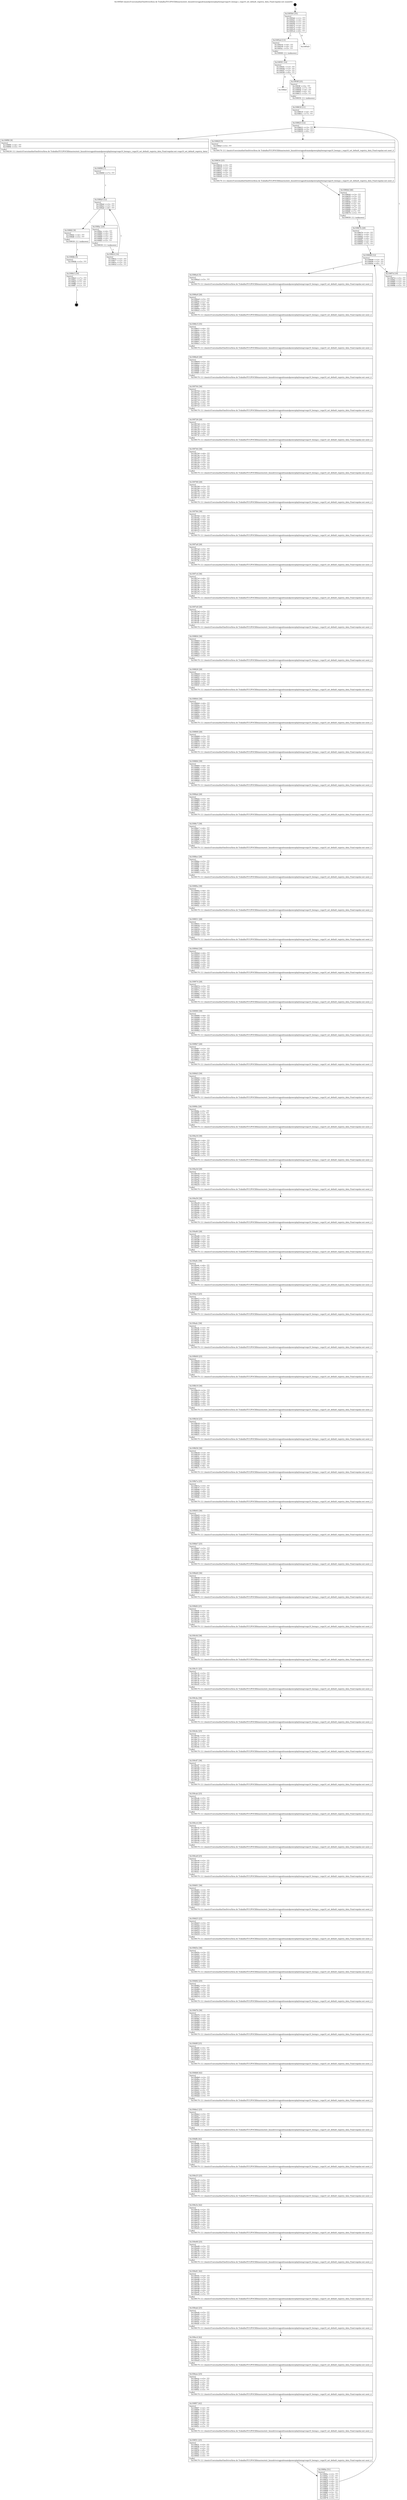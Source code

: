digraph "0x1095b0" {
  label = "0x1095b0 (/mnt/c/Users/mathe/OneDrive/Área de Trabalho/TCC/POCII/binaries/extr_linuxdriversgpudrmamdpowerplayhwmgrvega10_hwmgr.c_vega10_set_default_registry_data_Final-regular.out::main(0))"
  labelloc = "t"
  node[shape=record]

  Entry [label="",width=0.3,height=0.3,shape=circle,fillcolor=black,style=filled]
  "0x1095b0" [label="{
     0x1095b0 [35]\l
     | [instrs]\l
     &nbsp;&nbsp;0x1095b0 \<+1\>: ???\l
     &nbsp;&nbsp;0x1095b1 \<+3\>: ???\l
     &nbsp;&nbsp;0x1095b4 \<+7\>: ???\l
     &nbsp;&nbsp;0x1095bb \<+7\>: ???\l
     &nbsp;&nbsp;0x1095c2 \<+3\>: ???\l
     &nbsp;&nbsp;0x1095c5 \<+4\>: ???\l
     &nbsp;&nbsp;0x1095c9 \<+4\>: ???\l
     &nbsp;&nbsp;0x1095cd \<+6\>: ???\l
  }"]
  "0x1095e4" [label="{
     0x1095e4 [13]\l
     | [instrs]\l
     &nbsp;&nbsp;0x1095e4 \<+4\>: ???\l
     &nbsp;&nbsp;0x1095e8 \<+4\>: ???\l
     &nbsp;&nbsp;0x1095ec \<+5\>: ???\l
     | [calls]\l
     &nbsp;&nbsp;0x109060 \{1\} (unknown)\l
  }"]
  "0x1095d3" [label="{
     0x1095d3\l
  }", style=dashed]
  "0x1095f1" [label="{
     0x1095f1 [14]\l
     | [instrs]\l
     &nbsp;&nbsp;0x1095f1 \<+3\>: ???\l
     &nbsp;&nbsp;0x1095f4 \<+3\>: ???\l
     &nbsp;&nbsp;0x1095f7 \<+2\>: ???\l
     &nbsp;&nbsp;0x1095f9 \<+6\>: ???\l
  }"]
  "0x109fe0" [label="{
     0x109fe0\l
  }", style=dashed]
  "0x1095ff" [label="{
     0x1095ff [25]\l
     | [instrs]\l
     &nbsp;&nbsp;0x1095ff \<+5\>: ???\l
     &nbsp;&nbsp;0x109604 \<+7\>: ???\l
     &nbsp;&nbsp;0x10960b \<+4\>: ???\l
     &nbsp;&nbsp;0x10960f \<+4\>: ???\l
     &nbsp;&nbsp;0x109613 \<+5\>: ???\l
     | [calls]\l
     &nbsp;&nbsp;0x109050 \{1\} (unknown)\l
  }"]
  Exit [label="",width=0.3,height=0.3,shape=circle,fillcolor=black,style=filled,peripheries=2]
  "0x109623" [label="{
     0x109623 [12]\l
     | [instrs]\l
     &nbsp;&nbsp;0x109623 \<+3\>: ???\l
     &nbsp;&nbsp;0x109626 \<+3\>: ???\l
     &nbsp;&nbsp;0x109629 \<+6\>: ???\l
  }"]
  "0x109f90" [label="{
     0x109f90 [9]\l
     | [instrs]\l
     &nbsp;&nbsp;0x109f90 \<+4\>: ???\l
     &nbsp;&nbsp;0x109f94 \<+5\>: ???\l
     | [calls]\l
     &nbsp;&nbsp;0x109230 \{1\} (/mnt/c/Users/mathe/OneDrive/Área de Trabalho/TCC/POCII/binaries/extr_linuxdriversgpudrmamdpowerplayhwmgrvega10_hwmgr.c_vega10_set_default_registry_data_Final-regular.out::vega10_set_default_registry_data)\l
  }"]
  "0x10962f" [label="{
     0x10962f [5]\l
     | [instrs]\l
     &nbsp;&nbsp;0x10962f \<+5\>: ???\l
     | [calls]\l
     &nbsp;&nbsp;0x109170 \{1\} (/mnt/c/Users/mathe/OneDrive/Área de Trabalho/TCC/POCII/binaries/extr_linuxdriversgpudrmamdpowerplayhwmgrvega10_hwmgr.c_vega10_set_default_registry_data_Final-regular.out::next_i)\l
  }"]
  "0x109634" [label="{
     0x109634 [25]\l
     | [instrs]\l
     &nbsp;&nbsp;0x109634 \<+5\>: ???\l
     &nbsp;&nbsp;0x109639 \<+1\>: ???\l
     &nbsp;&nbsp;0x10963a \<+2\>: ???\l
     &nbsp;&nbsp;0x10963c \<+6\>: ???\l
     &nbsp;&nbsp;0x109642 \<+3\>: ???\l
     &nbsp;&nbsp;0x109645 \<+3\>: ???\l
     &nbsp;&nbsp;0x109648 \<+5\>: ???\l
     | [calls]\l
     &nbsp;&nbsp;0x109170 \{1\} (/mnt/c/Users/mathe/OneDrive/Área de Trabalho/TCC/POCII/binaries/extr_linuxdriversgpudrmamdpowerplayhwmgrvega10_hwmgr.c_vega10_set_default_registry_data_Final-regular.out::next_i)\l
  }"]
  "0x10964d" [label="{
     0x10964d [46]\l
     | [instrs]\l
     &nbsp;&nbsp;0x10964d \<+3\>: ???\l
     &nbsp;&nbsp;0x109650 \<+3\>: ???\l
     &nbsp;&nbsp;0x109653 \<+4\>: ???\l
     &nbsp;&nbsp;0x109657 \<+4\>: ???\l
     &nbsp;&nbsp;0x10965b \<+4\>: ???\l
     &nbsp;&nbsp;0x10965f \<+3\>: ???\l
     &nbsp;&nbsp;0x109662 \<+2\>: ???\l
     &nbsp;&nbsp;0x109664 \<+7\>: ???\l
     &nbsp;&nbsp;0x10966b \<+4\>: ???\l
     &nbsp;&nbsp;0x10966f \<+7\>: ???\l
     &nbsp;&nbsp;0x109676 \<+5\>: ???\l
     | [calls]\l
     &nbsp;&nbsp;0x109050 \{1\} (unknown)\l
  }"]
  "0x109698" [label="{
     0x109698 [12]\l
     | [instrs]\l
     &nbsp;&nbsp;0x109698 \<+3\>: ???\l
     &nbsp;&nbsp;0x10969b \<+3\>: ???\l
     &nbsp;&nbsp;0x10969e \<+6\>: ???\l
  }"]
  "0x109f7d" [label="{
     0x109f7d [19]\l
     | [instrs]\l
     &nbsp;&nbsp;0x109f7d \<+5\>: ???\l
     &nbsp;&nbsp;0x109f82 \<+3\>: ???\l
     &nbsp;&nbsp;0x109f85 \<+3\>: ???\l
     &nbsp;&nbsp;0x109f88 \<+3\>: ???\l
     &nbsp;&nbsp;0x109f8b \<+5\>: ???\l
  }"]
  "0x1096a4" [label="{
     0x1096a4 [5]\l
     | [instrs]\l
     &nbsp;&nbsp;0x1096a4 \<+5\>: ???\l
     | [calls]\l
     &nbsp;&nbsp;0x109170 \{1\} (/mnt/c/Users/mathe/OneDrive/Área de Trabalho/TCC/POCII/binaries/extr_linuxdriversgpudrmamdpowerplayhwmgrvega10_hwmgr.c_vega10_set_default_registry_data_Final-regular.out::next_i)\l
  }"]
  "0x1096a9" [label="{
     0x1096a9 [28]\l
     | [instrs]\l
     &nbsp;&nbsp;0x1096a9 \<+5\>: ???\l
     &nbsp;&nbsp;0x1096ae \<+1\>: ???\l
     &nbsp;&nbsp;0x1096af \<+2\>: ???\l
     &nbsp;&nbsp;0x1096b1 \<+6\>: ???\l
     &nbsp;&nbsp;0x1096b7 \<+3\>: ???\l
     &nbsp;&nbsp;0x1096ba \<+6\>: ???\l
     &nbsp;&nbsp;0x1096c0 \<+5\>: ???\l
     | [calls]\l
     &nbsp;&nbsp;0x109170 \{1\} (/mnt/c/Users/mathe/OneDrive/Área de Trabalho/TCC/POCII/binaries/extr_linuxdriversgpudrmamdpowerplayhwmgrvega10_hwmgr.c_vega10_set_default_registry_data_Final-regular.out::next_i)\l
  }"]
  "0x1096c5" [label="{
     0x1096c5 [35]\l
     | [instrs]\l
     &nbsp;&nbsp;0x1096c5 \<+6\>: ???\l
     &nbsp;&nbsp;0x1096cb \<+3\>: ???\l
     &nbsp;&nbsp;0x1096ce \<+4\>: ???\l
     &nbsp;&nbsp;0x1096d2 \<+4\>: ???\l
     &nbsp;&nbsp;0x1096d6 \<+4\>: ???\l
     &nbsp;&nbsp;0x1096da \<+3\>: ???\l
     &nbsp;&nbsp;0x1096dd \<+4\>: ???\l
     &nbsp;&nbsp;0x1096e1 \<+2\>: ???\l
     &nbsp;&nbsp;0x1096e3 \<+5\>: ???\l
     | [calls]\l
     &nbsp;&nbsp;0x109170 \{1\} (/mnt/c/Users/mathe/OneDrive/Área de Trabalho/TCC/POCII/binaries/extr_linuxdriversgpudrmamdpowerplayhwmgrvega10_hwmgr.c_vega10_set_default_registry_data_Final-regular.out::next_i)\l
  }"]
  "0x1096e8" [label="{
     0x1096e8 [28]\l
     | [instrs]\l
     &nbsp;&nbsp;0x1096e8 \<+5\>: ???\l
     &nbsp;&nbsp;0x1096ed \<+1\>: ???\l
     &nbsp;&nbsp;0x1096ee \<+2\>: ???\l
     &nbsp;&nbsp;0x1096f0 \<+6\>: ???\l
     &nbsp;&nbsp;0x1096f6 \<+3\>: ???\l
     &nbsp;&nbsp;0x1096f9 \<+6\>: ???\l
     &nbsp;&nbsp;0x1096ff \<+5\>: ???\l
     | [calls]\l
     &nbsp;&nbsp;0x109170 \{1\} (/mnt/c/Users/mathe/OneDrive/Área de Trabalho/TCC/POCII/binaries/extr_linuxdriversgpudrmamdpowerplayhwmgrvega10_hwmgr.c_vega10_set_default_registry_data_Final-regular.out::next_i)\l
  }"]
  "0x109704" [label="{
     0x109704 [36]\l
     | [instrs]\l
     &nbsp;&nbsp;0x109704 \<+6\>: ???\l
     &nbsp;&nbsp;0x10970a \<+3\>: ???\l
     &nbsp;&nbsp;0x10970d \<+4\>: ???\l
     &nbsp;&nbsp;0x109711 \<+4\>: ???\l
     &nbsp;&nbsp;0x109715 \<+4\>: ???\l
     &nbsp;&nbsp;0x109719 \<+3\>: ???\l
     &nbsp;&nbsp;0x10971c \<+4\>: ???\l
     &nbsp;&nbsp;0x109720 \<+3\>: ???\l
     &nbsp;&nbsp;0x109723 \<+5\>: ???\l
     | [calls]\l
     &nbsp;&nbsp;0x109170 \{1\} (/mnt/c/Users/mathe/OneDrive/Área de Trabalho/TCC/POCII/binaries/extr_linuxdriversgpudrmamdpowerplayhwmgrvega10_hwmgr.c_vega10_set_default_registry_data_Final-regular.out::next_i)\l
  }"]
  "0x109728" [label="{
     0x109728 [28]\l
     | [instrs]\l
     &nbsp;&nbsp;0x109728 \<+5\>: ???\l
     &nbsp;&nbsp;0x10972d \<+1\>: ???\l
     &nbsp;&nbsp;0x10972e \<+2\>: ???\l
     &nbsp;&nbsp;0x109730 \<+6\>: ???\l
     &nbsp;&nbsp;0x109736 \<+3\>: ???\l
     &nbsp;&nbsp;0x109739 \<+6\>: ???\l
     &nbsp;&nbsp;0x10973f \<+5\>: ???\l
     | [calls]\l
     &nbsp;&nbsp;0x109170 \{1\} (/mnt/c/Users/mathe/OneDrive/Área de Trabalho/TCC/POCII/binaries/extr_linuxdriversgpudrmamdpowerplayhwmgrvega10_hwmgr.c_vega10_set_default_registry_data_Final-regular.out::next_i)\l
  }"]
  "0x109744" [label="{
     0x109744 [36]\l
     | [instrs]\l
     &nbsp;&nbsp;0x109744 \<+6\>: ???\l
     &nbsp;&nbsp;0x10974a \<+3\>: ???\l
     &nbsp;&nbsp;0x10974d \<+4\>: ???\l
     &nbsp;&nbsp;0x109751 \<+4\>: ???\l
     &nbsp;&nbsp;0x109755 \<+4\>: ???\l
     &nbsp;&nbsp;0x109759 \<+3\>: ???\l
     &nbsp;&nbsp;0x10975c \<+4\>: ???\l
     &nbsp;&nbsp;0x109760 \<+3\>: ???\l
     &nbsp;&nbsp;0x109763 \<+5\>: ???\l
     | [calls]\l
     &nbsp;&nbsp;0x109170 \{1\} (/mnt/c/Users/mathe/OneDrive/Área de Trabalho/TCC/POCII/binaries/extr_linuxdriversgpudrmamdpowerplayhwmgrvega10_hwmgr.c_vega10_set_default_registry_data_Final-regular.out::next_i)\l
  }"]
  "0x109768" [label="{
     0x109768 [28]\l
     | [instrs]\l
     &nbsp;&nbsp;0x109768 \<+5\>: ???\l
     &nbsp;&nbsp;0x10976d \<+1\>: ???\l
     &nbsp;&nbsp;0x10976e \<+2\>: ???\l
     &nbsp;&nbsp;0x109770 \<+6\>: ???\l
     &nbsp;&nbsp;0x109776 \<+3\>: ???\l
     &nbsp;&nbsp;0x109779 \<+6\>: ???\l
     &nbsp;&nbsp;0x10977f \<+5\>: ???\l
     | [calls]\l
     &nbsp;&nbsp;0x109170 \{1\} (/mnt/c/Users/mathe/OneDrive/Área de Trabalho/TCC/POCII/binaries/extr_linuxdriversgpudrmamdpowerplayhwmgrvega10_hwmgr.c_vega10_set_default_registry_data_Final-regular.out::next_i)\l
  }"]
  "0x109784" [label="{
     0x109784 [36]\l
     | [instrs]\l
     &nbsp;&nbsp;0x109784 \<+6\>: ???\l
     &nbsp;&nbsp;0x10978a \<+3\>: ???\l
     &nbsp;&nbsp;0x10978d \<+4\>: ???\l
     &nbsp;&nbsp;0x109791 \<+4\>: ???\l
     &nbsp;&nbsp;0x109795 \<+4\>: ???\l
     &nbsp;&nbsp;0x109799 \<+3\>: ???\l
     &nbsp;&nbsp;0x10979c \<+4\>: ???\l
     &nbsp;&nbsp;0x1097a0 \<+3\>: ???\l
     &nbsp;&nbsp;0x1097a3 \<+5\>: ???\l
     | [calls]\l
     &nbsp;&nbsp;0x109170 \{1\} (/mnt/c/Users/mathe/OneDrive/Área de Trabalho/TCC/POCII/binaries/extr_linuxdriversgpudrmamdpowerplayhwmgrvega10_hwmgr.c_vega10_set_default_registry_data_Final-regular.out::next_i)\l
  }"]
  "0x1097a8" [label="{
     0x1097a8 [28]\l
     | [instrs]\l
     &nbsp;&nbsp;0x1097a8 \<+5\>: ???\l
     &nbsp;&nbsp;0x1097ad \<+1\>: ???\l
     &nbsp;&nbsp;0x1097ae \<+2\>: ???\l
     &nbsp;&nbsp;0x1097b0 \<+6\>: ???\l
     &nbsp;&nbsp;0x1097b6 \<+3\>: ???\l
     &nbsp;&nbsp;0x1097b9 \<+6\>: ???\l
     &nbsp;&nbsp;0x1097bf \<+5\>: ???\l
     | [calls]\l
     &nbsp;&nbsp;0x109170 \{1\} (/mnt/c/Users/mathe/OneDrive/Área de Trabalho/TCC/POCII/binaries/extr_linuxdriversgpudrmamdpowerplayhwmgrvega10_hwmgr.c_vega10_set_default_registry_data_Final-regular.out::next_i)\l
  }"]
  "0x1097c4" [label="{
     0x1097c4 [36]\l
     | [instrs]\l
     &nbsp;&nbsp;0x1097c4 \<+6\>: ???\l
     &nbsp;&nbsp;0x1097ca \<+3\>: ???\l
     &nbsp;&nbsp;0x1097cd \<+4\>: ???\l
     &nbsp;&nbsp;0x1097d1 \<+4\>: ???\l
     &nbsp;&nbsp;0x1097d5 \<+4\>: ???\l
     &nbsp;&nbsp;0x1097d9 \<+3\>: ???\l
     &nbsp;&nbsp;0x1097dc \<+4\>: ???\l
     &nbsp;&nbsp;0x1097e0 \<+3\>: ???\l
     &nbsp;&nbsp;0x1097e3 \<+5\>: ???\l
     | [calls]\l
     &nbsp;&nbsp;0x109170 \{1\} (/mnt/c/Users/mathe/OneDrive/Área de Trabalho/TCC/POCII/binaries/extr_linuxdriversgpudrmamdpowerplayhwmgrvega10_hwmgr.c_vega10_set_default_registry_data_Final-regular.out::next_i)\l
  }"]
  "0x1097e8" [label="{
     0x1097e8 [28]\l
     | [instrs]\l
     &nbsp;&nbsp;0x1097e8 \<+5\>: ???\l
     &nbsp;&nbsp;0x1097ed \<+1\>: ???\l
     &nbsp;&nbsp;0x1097ee \<+2\>: ???\l
     &nbsp;&nbsp;0x1097f0 \<+6\>: ???\l
     &nbsp;&nbsp;0x1097f6 \<+3\>: ???\l
     &nbsp;&nbsp;0x1097f9 \<+6\>: ???\l
     &nbsp;&nbsp;0x1097ff \<+5\>: ???\l
     | [calls]\l
     &nbsp;&nbsp;0x109170 \{1\} (/mnt/c/Users/mathe/OneDrive/Área de Trabalho/TCC/POCII/binaries/extr_linuxdriversgpudrmamdpowerplayhwmgrvega10_hwmgr.c_vega10_set_default_registry_data_Final-regular.out::next_i)\l
  }"]
  "0x109804" [label="{
     0x109804 [36]\l
     | [instrs]\l
     &nbsp;&nbsp;0x109804 \<+6\>: ???\l
     &nbsp;&nbsp;0x10980a \<+3\>: ???\l
     &nbsp;&nbsp;0x10980d \<+4\>: ???\l
     &nbsp;&nbsp;0x109811 \<+4\>: ???\l
     &nbsp;&nbsp;0x109815 \<+4\>: ???\l
     &nbsp;&nbsp;0x109819 \<+3\>: ???\l
     &nbsp;&nbsp;0x10981c \<+4\>: ???\l
     &nbsp;&nbsp;0x109820 \<+3\>: ???\l
     &nbsp;&nbsp;0x109823 \<+5\>: ???\l
     | [calls]\l
     &nbsp;&nbsp;0x109170 \{1\} (/mnt/c/Users/mathe/OneDrive/Área de Trabalho/TCC/POCII/binaries/extr_linuxdriversgpudrmamdpowerplayhwmgrvega10_hwmgr.c_vega10_set_default_registry_data_Final-regular.out::next_i)\l
  }"]
  "0x109828" [label="{
     0x109828 [28]\l
     | [instrs]\l
     &nbsp;&nbsp;0x109828 \<+5\>: ???\l
     &nbsp;&nbsp;0x10982d \<+1\>: ???\l
     &nbsp;&nbsp;0x10982e \<+2\>: ???\l
     &nbsp;&nbsp;0x109830 \<+6\>: ???\l
     &nbsp;&nbsp;0x109836 \<+3\>: ???\l
     &nbsp;&nbsp;0x109839 \<+6\>: ???\l
     &nbsp;&nbsp;0x10983f \<+5\>: ???\l
     | [calls]\l
     &nbsp;&nbsp;0x109170 \{1\} (/mnt/c/Users/mathe/OneDrive/Área de Trabalho/TCC/POCII/binaries/extr_linuxdriversgpudrmamdpowerplayhwmgrvega10_hwmgr.c_vega10_set_default_registry_data_Final-regular.out::next_i)\l
  }"]
  "0x109844" [label="{
     0x109844 [36]\l
     | [instrs]\l
     &nbsp;&nbsp;0x109844 \<+6\>: ???\l
     &nbsp;&nbsp;0x10984a \<+3\>: ???\l
     &nbsp;&nbsp;0x10984d \<+4\>: ???\l
     &nbsp;&nbsp;0x109851 \<+4\>: ???\l
     &nbsp;&nbsp;0x109855 \<+4\>: ???\l
     &nbsp;&nbsp;0x109859 \<+3\>: ???\l
     &nbsp;&nbsp;0x10985c \<+4\>: ???\l
     &nbsp;&nbsp;0x109860 \<+3\>: ???\l
     &nbsp;&nbsp;0x109863 \<+5\>: ???\l
     | [calls]\l
     &nbsp;&nbsp;0x109170 \{1\} (/mnt/c/Users/mathe/OneDrive/Área de Trabalho/TCC/POCII/binaries/extr_linuxdriversgpudrmamdpowerplayhwmgrvega10_hwmgr.c_vega10_set_default_registry_data_Final-regular.out::next_i)\l
  }"]
  "0x109868" [label="{
     0x109868 [28]\l
     | [instrs]\l
     &nbsp;&nbsp;0x109868 \<+5\>: ???\l
     &nbsp;&nbsp;0x10986d \<+1\>: ???\l
     &nbsp;&nbsp;0x10986e \<+2\>: ???\l
     &nbsp;&nbsp;0x109870 \<+6\>: ???\l
     &nbsp;&nbsp;0x109876 \<+3\>: ???\l
     &nbsp;&nbsp;0x109879 \<+6\>: ???\l
     &nbsp;&nbsp;0x10987f \<+5\>: ???\l
     | [calls]\l
     &nbsp;&nbsp;0x109170 \{1\} (/mnt/c/Users/mathe/OneDrive/Área de Trabalho/TCC/POCII/binaries/extr_linuxdriversgpudrmamdpowerplayhwmgrvega10_hwmgr.c_vega10_set_default_registry_data_Final-regular.out::next_i)\l
  }"]
  "0x109884" [label="{
     0x109884 [39]\l
     | [instrs]\l
     &nbsp;&nbsp;0x109884 \<+6\>: ???\l
     &nbsp;&nbsp;0x10988a \<+3\>: ???\l
     &nbsp;&nbsp;0x10988d \<+4\>: ???\l
     &nbsp;&nbsp;0x109891 \<+4\>: ???\l
     &nbsp;&nbsp;0x109895 \<+4\>: ???\l
     &nbsp;&nbsp;0x109899 \<+3\>: ???\l
     &nbsp;&nbsp;0x10989c \<+4\>: ???\l
     &nbsp;&nbsp;0x1098a0 \<+6\>: ???\l
     &nbsp;&nbsp;0x1098a6 \<+5\>: ???\l
     | [calls]\l
     &nbsp;&nbsp;0x109170 \{1\} (/mnt/c/Users/mathe/OneDrive/Área de Trabalho/TCC/POCII/binaries/extr_linuxdriversgpudrmamdpowerplayhwmgrvega10_hwmgr.c_vega10_set_default_registry_data_Final-regular.out::next_i)\l
  }"]
  "0x1098ab" [label="{
     0x1098ab [28]\l
     | [instrs]\l
     &nbsp;&nbsp;0x1098ab \<+5\>: ???\l
     &nbsp;&nbsp;0x1098b0 \<+1\>: ???\l
     &nbsp;&nbsp;0x1098b1 \<+2\>: ???\l
     &nbsp;&nbsp;0x1098b3 \<+6\>: ???\l
     &nbsp;&nbsp;0x1098b9 \<+3\>: ???\l
     &nbsp;&nbsp;0x1098bc \<+6\>: ???\l
     &nbsp;&nbsp;0x1098c2 \<+5\>: ???\l
     | [calls]\l
     &nbsp;&nbsp;0x109170 \{1\} (/mnt/c/Users/mathe/OneDrive/Área de Trabalho/TCC/POCII/binaries/extr_linuxdriversgpudrmamdpowerplayhwmgrvega10_hwmgr.c_vega10_set_default_registry_data_Final-regular.out::next_i)\l
  }"]
  "0x1098c7" [label="{
     0x1098c7 [39]\l
     | [instrs]\l
     &nbsp;&nbsp;0x1098c7 \<+6\>: ???\l
     &nbsp;&nbsp;0x1098cd \<+3\>: ???\l
     &nbsp;&nbsp;0x1098d0 \<+4\>: ???\l
     &nbsp;&nbsp;0x1098d4 \<+4\>: ???\l
     &nbsp;&nbsp;0x1098d8 \<+4\>: ???\l
     &nbsp;&nbsp;0x1098dc \<+3\>: ???\l
     &nbsp;&nbsp;0x1098df \<+4\>: ???\l
     &nbsp;&nbsp;0x1098e3 \<+6\>: ???\l
     &nbsp;&nbsp;0x1098e9 \<+5\>: ???\l
     | [calls]\l
     &nbsp;&nbsp;0x109170 \{1\} (/mnt/c/Users/mathe/OneDrive/Área de Trabalho/TCC/POCII/binaries/extr_linuxdriversgpudrmamdpowerplayhwmgrvega10_hwmgr.c_vega10_set_default_registry_data_Final-regular.out::next_i)\l
  }"]
  "0x1098ee" [label="{
     0x1098ee [28]\l
     | [instrs]\l
     &nbsp;&nbsp;0x1098ee \<+5\>: ???\l
     &nbsp;&nbsp;0x1098f3 \<+1\>: ???\l
     &nbsp;&nbsp;0x1098f4 \<+2\>: ???\l
     &nbsp;&nbsp;0x1098f6 \<+6\>: ???\l
     &nbsp;&nbsp;0x1098fc \<+3\>: ???\l
     &nbsp;&nbsp;0x1098ff \<+6\>: ???\l
     &nbsp;&nbsp;0x109905 \<+5\>: ???\l
     | [calls]\l
     &nbsp;&nbsp;0x109170 \{1\} (/mnt/c/Users/mathe/OneDrive/Área de Trabalho/TCC/POCII/binaries/extr_linuxdriversgpudrmamdpowerplayhwmgrvega10_hwmgr.c_vega10_set_default_registry_data_Final-regular.out::next_i)\l
  }"]
  "0x10990a" [label="{
     0x10990a [39]\l
     | [instrs]\l
     &nbsp;&nbsp;0x10990a \<+6\>: ???\l
     &nbsp;&nbsp;0x109910 \<+3\>: ???\l
     &nbsp;&nbsp;0x109913 \<+4\>: ???\l
     &nbsp;&nbsp;0x109917 \<+4\>: ???\l
     &nbsp;&nbsp;0x10991b \<+4\>: ???\l
     &nbsp;&nbsp;0x10991f \<+3\>: ???\l
     &nbsp;&nbsp;0x109922 \<+4\>: ???\l
     &nbsp;&nbsp;0x109926 \<+6\>: ???\l
     &nbsp;&nbsp;0x10992c \<+5\>: ???\l
     | [calls]\l
     &nbsp;&nbsp;0x109170 \{1\} (/mnt/c/Users/mathe/OneDrive/Área de Trabalho/TCC/POCII/binaries/extr_linuxdriversgpudrmamdpowerplayhwmgrvega10_hwmgr.c_vega10_set_default_registry_data_Final-regular.out::next_i)\l
  }"]
  "0x109931" [label="{
     0x109931 [28]\l
     | [instrs]\l
     &nbsp;&nbsp;0x109931 \<+5\>: ???\l
     &nbsp;&nbsp;0x109936 \<+1\>: ???\l
     &nbsp;&nbsp;0x109937 \<+2\>: ???\l
     &nbsp;&nbsp;0x109939 \<+6\>: ???\l
     &nbsp;&nbsp;0x10993f \<+3\>: ???\l
     &nbsp;&nbsp;0x109942 \<+6\>: ???\l
     &nbsp;&nbsp;0x109948 \<+5\>: ???\l
     | [calls]\l
     &nbsp;&nbsp;0x109170 \{1\} (/mnt/c/Users/mathe/OneDrive/Área de Trabalho/TCC/POCII/binaries/extr_linuxdriversgpudrmamdpowerplayhwmgrvega10_hwmgr.c_vega10_set_default_registry_data_Final-regular.out::next_i)\l
  }"]
  "0x10994d" [label="{
     0x10994d [39]\l
     | [instrs]\l
     &nbsp;&nbsp;0x10994d \<+6\>: ???\l
     &nbsp;&nbsp;0x109953 \<+3\>: ???\l
     &nbsp;&nbsp;0x109956 \<+4\>: ???\l
     &nbsp;&nbsp;0x10995a \<+4\>: ???\l
     &nbsp;&nbsp;0x10995e \<+4\>: ???\l
     &nbsp;&nbsp;0x109962 \<+3\>: ???\l
     &nbsp;&nbsp;0x109965 \<+4\>: ???\l
     &nbsp;&nbsp;0x109969 \<+6\>: ???\l
     &nbsp;&nbsp;0x10996f \<+5\>: ???\l
     | [calls]\l
     &nbsp;&nbsp;0x109170 \{1\} (/mnt/c/Users/mathe/OneDrive/Área de Trabalho/TCC/POCII/binaries/extr_linuxdriversgpudrmamdpowerplayhwmgrvega10_hwmgr.c_vega10_set_default_registry_data_Final-regular.out::next_i)\l
  }"]
  "0x109974" [label="{
     0x109974 [28]\l
     | [instrs]\l
     &nbsp;&nbsp;0x109974 \<+5\>: ???\l
     &nbsp;&nbsp;0x109979 \<+1\>: ???\l
     &nbsp;&nbsp;0x10997a \<+2\>: ???\l
     &nbsp;&nbsp;0x10997c \<+6\>: ???\l
     &nbsp;&nbsp;0x109982 \<+3\>: ???\l
     &nbsp;&nbsp;0x109985 \<+6\>: ???\l
     &nbsp;&nbsp;0x10998b \<+5\>: ???\l
     | [calls]\l
     &nbsp;&nbsp;0x109170 \{1\} (/mnt/c/Users/mathe/OneDrive/Área de Trabalho/TCC/POCII/binaries/extr_linuxdriversgpudrmamdpowerplayhwmgrvega10_hwmgr.c_vega10_set_default_registry_data_Final-regular.out::next_i)\l
  }"]
  "0x109990" [label="{
     0x109990 [39]\l
     | [instrs]\l
     &nbsp;&nbsp;0x109990 \<+6\>: ???\l
     &nbsp;&nbsp;0x109996 \<+3\>: ???\l
     &nbsp;&nbsp;0x109999 \<+4\>: ???\l
     &nbsp;&nbsp;0x10999d \<+4\>: ???\l
     &nbsp;&nbsp;0x1099a1 \<+4\>: ???\l
     &nbsp;&nbsp;0x1099a5 \<+3\>: ???\l
     &nbsp;&nbsp;0x1099a8 \<+4\>: ???\l
     &nbsp;&nbsp;0x1099ac \<+6\>: ???\l
     &nbsp;&nbsp;0x1099b2 \<+5\>: ???\l
     | [calls]\l
     &nbsp;&nbsp;0x109170 \{1\} (/mnt/c/Users/mathe/OneDrive/Área de Trabalho/TCC/POCII/binaries/extr_linuxdriversgpudrmamdpowerplayhwmgrvega10_hwmgr.c_vega10_set_default_registry_data_Final-regular.out::next_i)\l
  }"]
  "0x1099b7" [label="{
     0x1099b7 [28]\l
     | [instrs]\l
     &nbsp;&nbsp;0x1099b7 \<+5\>: ???\l
     &nbsp;&nbsp;0x1099bc \<+1\>: ???\l
     &nbsp;&nbsp;0x1099bd \<+2\>: ???\l
     &nbsp;&nbsp;0x1099bf \<+6\>: ???\l
     &nbsp;&nbsp;0x1099c5 \<+3\>: ???\l
     &nbsp;&nbsp;0x1099c8 \<+6\>: ???\l
     &nbsp;&nbsp;0x1099ce \<+5\>: ???\l
     | [calls]\l
     &nbsp;&nbsp;0x109170 \{1\} (/mnt/c/Users/mathe/OneDrive/Área de Trabalho/TCC/POCII/binaries/extr_linuxdriversgpudrmamdpowerplayhwmgrvega10_hwmgr.c_vega10_set_default_registry_data_Final-regular.out::next_i)\l
  }"]
  "0x1099d3" [label="{
     0x1099d3 [39]\l
     | [instrs]\l
     &nbsp;&nbsp;0x1099d3 \<+6\>: ???\l
     &nbsp;&nbsp;0x1099d9 \<+3\>: ???\l
     &nbsp;&nbsp;0x1099dc \<+4\>: ???\l
     &nbsp;&nbsp;0x1099e0 \<+4\>: ???\l
     &nbsp;&nbsp;0x1099e4 \<+4\>: ???\l
     &nbsp;&nbsp;0x1099e8 \<+3\>: ???\l
     &nbsp;&nbsp;0x1099eb \<+4\>: ???\l
     &nbsp;&nbsp;0x1099ef \<+6\>: ???\l
     &nbsp;&nbsp;0x1099f5 \<+5\>: ???\l
     | [calls]\l
     &nbsp;&nbsp;0x109170 \{1\} (/mnt/c/Users/mathe/OneDrive/Área de Trabalho/TCC/POCII/binaries/extr_linuxdriversgpudrmamdpowerplayhwmgrvega10_hwmgr.c_vega10_set_default_registry_data_Final-regular.out::next_i)\l
  }"]
  "0x1099fa" [label="{
     0x1099fa [28]\l
     | [instrs]\l
     &nbsp;&nbsp;0x1099fa \<+5\>: ???\l
     &nbsp;&nbsp;0x1099ff \<+1\>: ???\l
     &nbsp;&nbsp;0x109a00 \<+2\>: ???\l
     &nbsp;&nbsp;0x109a02 \<+6\>: ???\l
     &nbsp;&nbsp;0x109a08 \<+3\>: ???\l
     &nbsp;&nbsp;0x109a0b \<+6\>: ???\l
     &nbsp;&nbsp;0x109a11 \<+5\>: ???\l
     | [calls]\l
     &nbsp;&nbsp;0x109170 \{1\} (/mnt/c/Users/mathe/OneDrive/Área de Trabalho/TCC/POCII/binaries/extr_linuxdriversgpudrmamdpowerplayhwmgrvega10_hwmgr.c_vega10_set_default_registry_data_Final-regular.out::next_i)\l
  }"]
  "0x109a16" [label="{
     0x109a16 [39]\l
     | [instrs]\l
     &nbsp;&nbsp;0x109a16 \<+6\>: ???\l
     &nbsp;&nbsp;0x109a1c \<+3\>: ???\l
     &nbsp;&nbsp;0x109a1f \<+4\>: ???\l
     &nbsp;&nbsp;0x109a23 \<+4\>: ???\l
     &nbsp;&nbsp;0x109a27 \<+4\>: ???\l
     &nbsp;&nbsp;0x109a2b \<+3\>: ???\l
     &nbsp;&nbsp;0x109a2e \<+4\>: ???\l
     &nbsp;&nbsp;0x109a32 \<+6\>: ???\l
     &nbsp;&nbsp;0x109a38 \<+5\>: ???\l
     | [calls]\l
     &nbsp;&nbsp;0x109170 \{1\} (/mnt/c/Users/mathe/OneDrive/Área de Trabalho/TCC/POCII/binaries/extr_linuxdriversgpudrmamdpowerplayhwmgrvega10_hwmgr.c_vega10_set_default_registry_data_Final-regular.out::next_i)\l
  }"]
  "0x109a3d" [label="{
     0x109a3d [28]\l
     | [instrs]\l
     &nbsp;&nbsp;0x109a3d \<+5\>: ???\l
     &nbsp;&nbsp;0x109a42 \<+1\>: ???\l
     &nbsp;&nbsp;0x109a43 \<+2\>: ???\l
     &nbsp;&nbsp;0x109a45 \<+6\>: ???\l
     &nbsp;&nbsp;0x109a4b \<+3\>: ???\l
     &nbsp;&nbsp;0x109a4e \<+6\>: ???\l
     &nbsp;&nbsp;0x109a54 \<+5\>: ???\l
     | [calls]\l
     &nbsp;&nbsp;0x109170 \{1\} (/mnt/c/Users/mathe/OneDrive/Área de Trabalho/TCC/POCII/binaries/extr_linuxdriversgpudrmamdpowerplayhwmgrvega10_hwmgr.c_vega10_set_default_registry_data_Final-regular.out::next_i)\l
  }"]
  "0x109a59" [label="{
     0x109a59 [39]\l
     | [instrs]\l
     &nbsp;&nbsp;0x109a59 \<+6\>: ???\l
     &nbsp;&nbsp;0x109a5f \<+3\>: ???\l
     &nbsp;&nbsp;0x109a62 \<+4\>: ???\l
     &nbsp;&nbsp;0x109a66 \<+4\>: ???\l
     &nbsp;&nbsp;0x109a6a \<+4\>: ???\l
     &nbsp;&nbsp;0x109a6e \<+3\>: ???\l
     &nbsp;&nbsp;0x109a71 \<+4\>: ???\l
     &nbsp;&nbsp;0x109a75 \<+6\>: ???\l
     &nbsp;&nbsp;0x109a7b \<+5\>: ???\l
     | [calls]\l
     &nbsp;&nbsp;0x109170 \{1\} (/mnt/c/Users/mathe/OneDrive/Área de Trabalho/TCC/POCII/binaries/extr_linuxdriversgpudrmamdpowerplayhwmgrvega10_hwmgr.c_vega10_set_default_registry_data_Final-regular.out::next_i)\l
  }"]
  "0x109a80" [label="{
     0x109a80 [28]\l
     | [instrs]\l
     &nbsp;&nbsp;0x109a80 \<+5\>: ???\l
     &nbsp;&nbsp;0x109a85 \<+1\>: ???\l
     &nbsp;&nbsp;0x109a86 \<+2\>: ???\l
     &nbsp;&nbsp;0x109a88 \<+6\>: ???\l
     &nbsp;&nbsp;0x109a8e \<+3\>: ???\l
     &nbsp;&nbsp;0x109a91 \<+6\>: ???\l
     &nbsp;&nbsp;0x109a97 \<+5\>: ???\l
     | [calls]\l
     &nbsp;&nbsp;0x109170 \{1\} (/mnt/c/Users/mathe/OneDrive/Área de Trabalho/TCC/POCII/binaries/extr_linuxdriversgpudrmamdpowerplayhwmgrvega10_hwmgr.c_vega10_set_default_registry_data_Final-regular.out::next_i)\l
  }"]
  "0x109a9c" [label="{
     0x109a9c [39]\l
     | [instrs]\l
     &nbsp;&nbsp;0x109a9c \<+6\>: ???\l
     &nbsp;&nbsp;0x109aa2 \<+3\>: ???\l
     &nbsp;&nbsp;0x109aa5 \<+4\>: ???\l
     &nbsp;&nbsp;0x109aa9 \<+4\>: ???\l
     &nbsp;&nbsp;0x109aad \<+4\>: ???\l
     &nbsp;&nbsp;0x109ab1 \<+3\>: ???\l
     &nbsp;&nbsp;0x109ab4 \<+4\>: ???\l
     &nbsp;&nbsp;0x109ab8 \<+6\>: ???\l
     &nbsp;&nbsp;0x109abe \<+5\>: ???\l
     | [calls]\l
     &nbsp;&nbsp;0x109170 \{1\} (/mnt/c/Users/mathe/OneDrive/Área de Trabalho/TCC/POCII/binaries/extr_linuxdriversgpudrmamdpowerplayhwmgrvega10_hwmgr.c_vega10_set_default_registry_data_Final-regular.out::next_i)\l
  }"]
  "0x109ac3" [label="{
     0x109ac3 [25]\l
     | [instrs]\l
     &nbsp;&nbsp;0x109ac3 \<+5\>: ???\l
     &nbsp;&nbsp;0x109ac8 \<+1\>: ???\l
     &nbsp;&nbsp;0x109ac9 \<+2\>: ???\l
     &nbsp;&nbsp;0x109acb \<+6\>: ???\l
     &nbsp;&nbsp;0x109ad1 \<+3\>: ???\l
     &nbsp;&nbsp;0x109ad4 \<+3\>: ???\l
     &nbsp;&nbsp;0x109ad7 \<+5\>: ???\l
     | [calls]\l
     &nbsp;&nbsp;0x109170 \{1\} (/mnt/c/Users/mathe/OneDrive/Área de Trabalho/TCC/POCII/binaries/extr_linuxdriversgpudrmamdpowerplayhwmgrvega10_hwmgr.c_vega10_set_default_registry_data_Final-regular.out::next_i)\l
  }"]
  "0x109adc" [label="{
     0x109adc [36]\l
     | [instrs]\l
     &nbsp;&nbsp;0x109adc \<+3\>: ???\l
     &nbsp;&nbsp;0x109adf \<+3\>: ???\l
     &nbsp;&nbsp;0x109ae2 \<+4\>: ???\l
     &nbsp;&nbsp;0x109ae6 \<+4\>: ???\l
     &nbsp;&nbsp;0x109aea \<+4\>: ???\l
     &nbsp;&nbsp;0x109aee \<+3\>: ???\l
     &nbsp;&nbsp;0x109af1 \<+4\>: ???\l
     &nbsp;&nbsp;0x109af5 \<+6\>: ???\l
     &nbsp;&nbsp;0x109afb \<+5\>: ???\l
     | [calls]\l
     &nbsp;&nbsp;0x109170 \{1\} (/mnt/c/Users/mathe/OneDrive/Área de Trabalho/TCC/POCII/binaries/extr_linuxdriversgpudrmamdpowerplayhwmgrvega10_hwmgr.c_vega10_set_default_registry_data_Final-regular.out::next_i)\l
  }"]
  "0x109b00" [label="{
     0x109b00 [25]\l
     | [instrs]\l
     &nbsp;&nbsp;0x109b00 \<+5\>: ???\l
     &nbsp;&nbsp;0x109b05 \<+1\>: ???\l
     &nbsp;&nbsp;0x109b06 \<+2\>: ???\l
     &nbsp;&nbsp;0x109b08 \<+6\>: ???\l
     &nbsp;&nbsp;0x109b0e \<+3\>: ???\l
     &nbsp;&nbsp;0x109b11 \<+3\>: ???\l
     &nbsp;&nbsp;0x109b14 \<+5\>: ???\l
     | [calls]\l
     &nbsp;&nbsp;0x109170 \{1\} (/mnt/c/Users/mathe/OneDrive/Área de Trabalho/TCC/POCII/binaries/extr_linuxdriversgpudrmamdpowerplayhwmgrvega10_hwmgr.c_vega10_set_default_registry_data_Final-regular.out::next_i)\l
  }"]
  "0x109b19" [label="{
     0x109b19 [36]\l
     | [instrs]\l
     &nbsp;&nbsp;0x109b19 \<+3\>: ???\l
     &nbsp;&nbsp;0x109b1c \<+3\>: ???\l
     &nbsp;&nbsp;0x109b1f \<+4\>: ???\l
     &nbsp;&nbsp;0x109b23 \<+4\>: ???\l
     &nbsp;&nbsp;0x109b27 \<+4\>: ???\l
     &nbsp;&nbsp;0x109b2b \<+3\>: ???\l
     &nbsp;&nbsp;0x109b2e \<+4\>: ???\l
     &nbsp;&nbsp;0x109b32 \<+6\>: ???\l
     &nbsp;&nbsp;0x109b38 \<+5\>: ???\l
     | [calls]\l
     &nbsp;&nbsp;0x109170 \{1\} (/mnt/c/Users/mathe/OneDrive/Área de Trabalho/TCC/POCII/binaries/extr_linuxdriversgpudrmamdpowerplayhwmgrvega10_hwmgr.c_vega10_set_default_registry_data_Final-regular.out::next_i)\l
  }"]
  "0x109b3d" [label="{
     0x109b3d [25]\l
     | [instrs]\l
     &nbsp;&nbsp;0x109b3d \<+5\>: ???\l
     &nbsp;&nbsp;0x109b42 \<+1\>: ???\l
     &nbsp;&nbsp;0x109b43 \<+2\>: ???\l
     &nbsp;&nbsp;0x109b45 \<+6\>: ???\l
     &nbsp;&nbsp;0x109b4b \<+3\>: ???\l
     &nbsp;&nbsp;0x109b4e \<+3\>: ???\l
     &nbsp;&nbsp;0x109b51 \<+5\>: ???\l
     | [calls]\l
     &nbsp;&nbsp;0x109170 \{1\} (/mnt/c/Users/mathe/OneDrive/Área de Trabalho/TCC/POCII/binaries/extr_linuxdriversgpudrmamdpowerplayhwmgrvega10_hwmgr.c_vega10_set_default_registry_data_Final-regular.out::next_i)\l
  }"]
  "0x109b56" [label="{
     0x109b56 [36]\l
     | [instrs]\l
     &nbsp;&nbsp;0x109b56 \<+3\>: ???\l
     &nbsp;&nbsp;0x109b59 \<+3\>: ???\l
     &nbsp;&nbsp;0x109b5c \<+4\>: ???\l
     &nbsp;&nbsp;0x109b60 \<+4\>: ???\l
     &nbsp;&nbsp;0x109b64 \<+4\>: ???\l
     &nbsp;&nbsp;0x109b68 \<+3\>: ???\l
     &nbsp;&nbsp;0x109b6b \<+4\>: ???\l
     &nbsp;&nbsp;0x109b6f \<+6\>: ???\l
     &nbsp;&nbsp;0x109b75 \<+5\>: ???\l
     | [calls]\l
     &nbsp;&nbsp;0x109170 \{1\} (/mnt/c/Users/mathe/OneDrive/Área de Trabalho/TCC/POCII/binaries/extr_linuxdriversgpudrmamdpowerplayhwmgrvega10_hwmgr.c_vega10_set_default_registry_data_Final-regular.out::next_i)\l
  }"]
  "0x109b7a" [label="{
     0x109b7a [25]\l
     | [instrs]\l
     &nbsp;&nbsp;0x109b7a \<+5\>: ???\l
     &nbsp;&nbsp;0x109b7f \<+1\>: ???\l
     &nbsp;&nbsp;0x109b80 \<+2\>: ???\l
     &nbsp;&nbsp;0x109b82 \<+6\>: ???\l
     &nbsp;&nbsp;0x109b88 \<+3\>: ???\l
     &nbsp;&nbsp;0x109b8b \<+3\>: ???\l
     &nbsp;&nbsp;0x109b8e \<+5\>: ???\l
     | [calls]\l
     &nbsp;&nbsp;0x109170 \{1\} (/mnt/c/Users/mathe/OneDrive/Área de Trabalho/TCC/POCII/binaries/extr_linuxdriversgpudrmamdpowerplayhwmgrvega10_hwmgr.c_vega10_set_default_registry_data_Final-regular.out::next_i)\l
  }"]
  "0x109b93" [label="{
     0x109b93 [36]\l
     | [instrs]\l
     &nbsp;&nbsp;0x109b93 \<+3\>: ???\l
     &nbsp;&nbsp;0x109b96 \<+3\>: ???\l
     &nbsp;&nbsp;0x109b99 \<+4\>: ???\l
     &nbsp;&nbsp;0x109b9d \<+4\>: ???\l
     &nbsp;&nbsp;0x109ba1 \<+4\>: ???\l
     &nbsp;&nbsp;0x109ba5 \<+3\>: ???\l
     &nbsp;&nbsp;0x109ba8 \<+4\>: ???\l
     &nbsp;&nbsp;0x109bac \<+6\>: ???\l
     &nbsp;&nbsp;0x109bb2 \<+5\>: ???\l
     | [calls]\l
     &nbsp;&nbsp;0x109170 \{1\} (/mnt/c/Users/mathe/OneDrive/Área de Trabalho/TCC/POCII/binaries/extr_linuxdriversgpudrmamdpowerplayhwmgrvega10_hwmgr.c_vega10_set_default_registry_data_Final-regular.out::next_i)\l
  }"]
  "0x109bb7" [label="{
     0x109bb7 [25]\l
     | [instrs]\l
     &nbsp;&nbsp;0x109bb7 \<+5\>: ???\l
     &nbsp;&nbsp;0x109bbc \<+1\>: ???\l
     &nbsp;&nbsp;0x109bbd \<+2\>: ???\l
     &nbsp;&nbsp;0x109bbf \<+6\>: ???\l
     &nbsp;&nbsp;0x109bc5 \<+3\>: ???\l
     &nbsp;&nbsp;0x109bc8 \<+3\>: ???\l
     &nbsp;&nbsp;0x109bcb \<+5\>: ???\l
     | [calls]\l
     &nbsp;&nbsp;0x109170 \{1\} (/mnt/c/Users/mathe/OneDrive/Área de Trabalho/TCC/POCII/binaries/extr_linuxdriversgpudrmamdpowerplayhwmgrvega10_hwmgr.c_vega10_set_default_registry_data_Final-regular.out::next_i)\l
  }"]
  "0x109bd0" [label="{
     0x109bd0 [36]\l
     | [instrs]\l
     &nbsp;&nbsp;0x109bd0 \<+3\>: ???\l
     &nbsp;&nbsp;0x109bd3 \<+3\>: ???\l
     &nbsp;&nbsp;0x109bd6 \<+4\>: ???\l
     &nbsp;&nbsp;0x109bda \<+4\>: ???\l
     &nbsp;&nbsp;0x109bde \<+4\>: ???\l
     &nbsp;&nbsp;0x109be2 \<+3\>: ???\l
     &nbsp;&nbsp;0x109be5 \<+4\>: ???\l
     &nbsp;&nbsp;0x109be9 \<+6\>: ???\l
     &nbsp;&nbsp;0x109bef \<+5\>: ???\l
     | [calls]\l
     &nbsp;&nbsp;0x109170 \{1\} (/mnt/c/Users/mathe/OneDrive/Área de Trabalho/TCC/POCII/binaries/extr_linuxdriversgpudrmamdpowerplayhwmgrvega10_hwmgr.c_vega10_set_default_registry_data_Final-regular.out::next_i)\l
  }"]
  "0x109bf4" [label="{
     0x109bf4 [25]\l
     | [instrs]\l
     &nbsp;&nbsp;0x109bf4 \<+5\>: ???\l
     &nbsp;&nbsp;0x109bf9 \<+1\>: ???\l
     &nbsp;&nbsp;0x109bfa \<+2\>: ???\l
     &nbsp;&nbsp;0x109bfc \<+6\>: ???\l
     &nbsp;&nbsp;0x109c02 \<+3\>: ???\l
     &nbsp;&nbsp;0x109c05 \<+3\>: ???\l
     &nbsp;&nbsp;0x109c08 \<+5\>: ???\l
     | [calls]\l
     &nbsp;&nbsp;0x109170 \{1\} (/mnt/c/Users/mathe/OneDrive/Área de Trabalho/TCC/POCII/binaries/extr_linuxdriversgpudrmamdpowerplayhwmgrvega10_hwmgr.c_vega10_set_default_registry_data_Final-regular.out::next_i)\l
  }"]
  "0x109c0d" [label="{
     0x109c0d [36]\l
     | [instrs]\l
     &nbsp;&nbsp;0x109c0d \<+3\>: ???\l
     &nbsp;&nbsp;0x109c10 \<+3\>: ???\l
     &nbsp;&nbsp;0x109c13 \<+4\>: ???\l
     &nbsp;&nbsp;0x109c17 \<+4\>: ???\l
     &nbsp;&nbsp;0x109c1b \<+4\>: ???\l
     &nbsp;&nbsp;0x109c1f \<+3\>: ???\l
     &nbsp;&nbsp;0x109c22 \<+4\>: ???\l
     &nbsp;&nbsp;0x109c26 \<+6\>: ???\l
     &nbsp;&nbsp;0x109c2c \<+5\>: ???\l
     | [calls]\l
     &nbsp;&nbsp;0x109170 \{1\} (/mnt/c/Users/mathe/OneDrive/Área de Trabalho/TCC/POCII/binaries/extr_linuxdriversgpudrmamdpowerplayhwmgrvega10_hwmgr.c_vega10_set_default_registry_data_Final-regular.out::next_i)\l
  }"]
  "0x109c31" [label="{
     0x109c31 [25]\l
     | [instrs]\l
     &nbsp;&nbsp;0x109c31 \<+5\>: ???\l
     &nbsp;&nbsp;0x109c36 \<+1\>: ???\l
     &nbsp;&nbsp;0x109c37 \<+2\>: ???\l
     &nbsp;&nbsp;0x109c39 \<+6\>: ???\l
     &nbsp;&nbsp;0x109c3f \<+3\>: ???\l
     &nbsp;&nbsp;0x109c42 \<+3\>: ???\l
     &nbsp;&nbsp;0x109c45 \<+5\>: ???\l
     | [calls]\l
     &nbsp;&nbsp;0x109170 \{1\} (/mnt/c/Users/mathe/OneDrive/Área de Trabalho/TCC/POCII/binaries/extr_linuxdriversgpudrmamdpowerplayhwmgrvega10_hwmgr.c_vega10_set_default_registry_data_Final-regular.out::next_i)\l
  }"]
  "0x109c4a" [label="{
     0x109c4a [36]\l
     | [instrs]\l
     &nbsp;&nbsp;0x109c4a \<+3\>: ???\l
     &nbsp;&nbsp;0x109c4d \<+3\>: ???\l
     &nbsp;&nbsp;0x109c50 \<+4\>: ???\l
     &nbsp;&nbsp;0x109c54 \<+4\>: ???\l
     &nbsp;&nbsp;0x109c58 \<+4\>: ???\l
     &nbsp;&nbsp;0x109c5c \<+3\>: ???\l
     &nbsp;&nbsp;0x109c5f \<+4\>: ???\l
     &nbsp;&nbsp;0x109c63 \<+6\>: ???\l
     &nbsp;&nbsp;0x109c69 \<+5\>: ???\l
     | [calls]\l
     &nbsp;&nbsp;0x109170 \{1\} (/mnt/c/Users/mathe/OneDrive/Área de Trabalho/TCC/POCII/binaries/extr_linuxdriversgpudrmamdpowerplayhwmgrvega10_hwmgr.c_vega10_set_default_registry_data_Final-regular.out::next_i)\l
  }"]
  "0x109c6e" [label="{
     0x109c6e [25]\l
     | [instrs]\l
     &nbsp;&nbsp;0x109c6e \<+5\>: ???\l
     &nbsp;&nbsp;0x109c73 \<+1\>: ???\l
     &nbsp;&nbsp;0x109c74 \<+2\>: ???\l
     &nbsp;&nbsp;0x109c76 \<+6\>: ???\l
     &nbsp;&nbsp;0x109c7c \<+3\>: ???\l
     &nbsp;&nbsp;0x109c7f \<+3\>: ???\l
     &nbsp;&nbsp;0x109c82 \<+5\>: ???\l
     | [calls]\l
     &nbsp;&nbsp;0x109170 \{1\} (/mnt/c/Users/mathe/OneDrive/Área de Trabalho/TCC/POCII/binaries/extr_linuxdriversgpudrmamdpowerplayhwmgrvega10_hwmgr.c_vega10_set_default_registry_data_Final-regular.out::next_i)\l
  }"]
  "0x109c87" [label="{
     0x109c87 [36]\l
     | [instrs]\l
     &nbsp;&nbsp;0x109c87 \<+3\>: ???\l
     &nbsp;&nbsp;0x109c8a \<+3\>: ???\l
     &nbsp;&nbsp;0x109c8d \<+4\>: ???\l
     &nbsp;&nbsp;0x109c91 \<+4\>: ???\l
     &nbsp;&nbsp;0x109c95 \<+4\>: ???\l
     &nbsp;&nbsp;0x109c99 \<+3\>: ???\l
     &nbsp;&nbsp;0x109c9c \<+4\>: ???\l
     &nbsp;&nbsp;0x109ca0 \<+6\>: ???\l
     &nbsp;&nbsp;0x109ca6 \<+5\>: ???\l
     | [calls]\l
     &nbsp;&nbsp;0x109170 \{1\} (/mnt/c/Users/mathe/OneDrive/Área de Trabalho/TCC/POCII/binaries/extr_linuxdriversgpudrmamdpowerplayhwmgrvega10_hwmgr.c_vega10_set_default_registry_data_Final-regular.out::next_i)\l
  }"]
  "0x109cab" [label="{
     0x109cab [25]\l
     | [instrs]\l
     &nbsp;&nbsp;0x109cab \<+5\>: ???\l
     &nbsp;&nbsp;0x109cb0 \<+1\>: ???\l
     &nbsp;&nbsp;0x109cb1 \<+2\>: ???\l
     &nbsp;&nbsp;0x109cb3 \<+6\>: ???\l
     &nbsp;&nbsp;0x109cb9 \<+3\>: ???\l
     &nbsp;&nbsp;0x109cbc \<+3\>: ???\l
     &nbsp;&nbsp;0x109cbf \<+5\>: ???\l
     | [calls]\l
     &nbsp;&nbsp;0x109170 \{1\} (/mnt/c/Users/mathe/OneDrive/Área de Trabalho/TCC/POCII/binaries/extr_linuxdriversgpudrmamdpowerplayhwmgrvega10_hwmgr.c_vega10_set_default_registry_data_Final-regular.out::next_i)\l
  }"]
  "0x109cc4" [label="{
     0x109cc4 [36]\l
     | [instrs]\l
     &nbsp;&nbsp;0x109cc4 \<+3\>: ???\l
     &nbsp;&nbsp;0x109cc7 \<+3\>: ???\l
     &nbsp;&nbsp;0x109cca \<+4\>: ???\l
     &nbsp;&nbsp;0x109cce \<+4\>: ???\l
     &nbsp;&nbsp;0x109cd2 \<+4\>: ???\l
     &nbsp;&nbsp;0x109cd6 \<+3\>: ???\l
     &nbsp;&nbsp;0x109cd9 \<+4\>: ???\l
     &nbsp;&nbsp;0x109cdd \<+6\>: ???\l
     &nbsp;&nbsp;0x109ce3 \<+5\>: ???\l
     | [calls]\l
     &nbsp;&nbsp;0x109170 \{1\} (/mnt/c/Users/mathe/OneDrive/Área de Trabalho/TCC/POCII/binaries/extr_linuxdriversgpudrmamdpowerplayhwmgrvega10_hwmgr.c_vega10_set_default_registry_data_Final-regular.out::next_i)\l
  }"]
  "0x109ce8" [label="{
     0x109ce8 [25]\l
     | [instrs]\l
     &nbsp;&nbsp;0x109ce8 \<+5\>: ???\l
     &nbsp;&nbsp;0x109ced \<+1\>: ???\l
     &nbsp;&nbsp;0x109cee \<+2\>: ???\l
     &nbsp;&nbsp;0x109cf0 \<+6\>: ???\l
     &nbsp;&nbsp;0x109cf6 \<+3\>: ???\l
     &nbsp;&nbsp;0x109cf9 \<+3\>: ???\l
     &nbsp;&nbsp;0x109cfc \<+5\>: ???\l
     | [calls]\l
     &nbsp;&nbsp;0x109170 \{1\} (/mnt/c/Users/mathe/OneDrive/Área de Trabalho/TCC/POCII/binaries/extr_linuxdriversgpudrmamdpowerplayhwmgrvega10_hwmgr.c_vega10_set_default_registry_data_Final-regular.out::next_i)\l
  }"]
  "0x109d01" [label="{
     0x109d01 [36]\l
     | [instrs]\l
     &nbsp;&nbsp;0x109d01 \<+3\>: ???\l
     &nbsp;&nbsp;0x109d04 \<+3\>: ???\l
     &nbsp;&nbsp;0x109d07 \<+4\>: ???\l
     &nbsp;&nbsp;0x109d0b \<+4\>: ???\l
     &nbsp;&nbsp;0x109d0f \<+4\>: ???\l
     &nbsp;&nbsp;0x109d13 \<+3\>: ???\l
     &nbsp;&nbsp;0x109d16 \<+4\>: ???\l
     &nbsp;&nbsp;0x109d1a \<+6\>: ???\l
     &nbsp;&nbsp;0x109d20 \<+5\>: ???\l
     | [calls]\l
     &nbsp;&nbsp;0x109170 \{1\} (/mnt/c/Users/mathe/OneDrive/Área de Trabalho/TCC/POCII/binaries/extr_linuxdriversgpudrmamdpowerplayhwmgrvega10_hwmgr.c_vega10_set_default_registry_data_Final-regular.out::next_i)\l
  }"]
  "0x109d25" [label="{
     0x109d25 [25]\l
     | [instrs]\l
     &nbsp;&nbsp;0x109d25 \<+5\>: ???\l
     &nbsp;&nbsp;0x109d2a \<+1\>: ???\l
     &nbsp;&nbsp;0x109d2b \<+2\>: ???\l
     &nbsp;&nbsp;0x109d2d \<+6\>: ???\l
     &nbsp;&nbsp;0x109d33 \<+3\>: ???\l
     &nbsp;&nbsp;0x109d36 \<+3\>: ???\l
     &nbsp;&nbsp;0x109d39 \<+5\>: ???\l
     | [calls]\l
     &nbsp;&nbsp;0x109170 \{1\} (/mnt/c/Users/mathe/OneDrive/Área de Trabalho/TCC/POCII/binaries/extr_linuxdriversgpudrmamdpowerplayhwmgrvega10_hwmgr.c_vega10_set_default_registry_data_Final-regular.out::next_i)\l
  }"]
  "0x109d3e" [label="{
     0x109d3e [36]\l
     | [instrs]\l
     &nbsp;&nbsp;0x109d3e \<+3\>: ???\l
     &nbsp;&nbsp;0x109d41 \<+3\>: ???\l
     &nbsp;&nbsp;0x109d44 \<+4\>: ???\l
     &nbsp;&nbsp;0x109d48 \<+4\>: ???\l
     &nbsp;&nbsp;0x109d4c \<+4\>: ???\l
     &nbsp;&nbsp;0x109d50 \<+3\>: ???\l
     &nbsp;&nbsp;0x109d53 \<+4\>: ???\l
     &nbsp;&nbsp;0x109d57 \<+6\>: ???\l
     &nbsp;&nbsp;0x109d5d \<+5\>: ???\l
     | [calls]\l
     &nbsp;&nbsp;0x109170 \{1\} (/mnt/c/Users/mathe/OneDrive/Área de Trabalho/TCC/POCII/binaries/extr_linuxdriversgpudrmamdpowerplayhwmgrvega10_hwmgr.c_vega10_set_default_registry_data_Final-regular.out::next_i)\l
  }"]
  "0x109d62" [label="{
     0x109d62 [25]\l
     | [instrs]\l
     &nbsp;&nbsp;0x109d62 \<+5\>: ???\l
     &nbsp;&nbsp;0x109d67 \<+1\>: ???\l
     &nbsp;&nbsp;0x109d68 \<+2\>: ???\l
     &nbsp;&nbsp;0x109d6a \<+6\>: ???\l
     &nbsp;&nbsp;0x109d70 \<+3\>: ???\l
     &nbsp;&nbsp;0x109d73 \<+3\>: ???\l
     &nbsp;&nbsp;0x109d76 \<+5\>: ???\l
     | [calls]\l
     &nbsp;&nbsp;0x109170 \{1\} (/mnt/c/Users/mathe/OneDrive/Área de Trabalho/TCC/POCII/binaries/extr_linuxdriversgpudrmamdpowerplayhwmgrvega10_hwmgr.c_vega10_set_default_registry_data_Final-regular.out::next_i)\l
  }"]
  "0x109d7b" [label="{
     0x109d7b [36]\l
     | [instrs]\l
     &nbsp;&nbsp;0x109d7b \<+3\>: ???\l
     &nbsp;&nbsp;0x109d7e \<+3\>: ???\l
     &nbsp;&nbsp;0x109d81 \<+4\>: ???\l
     &nbsp;&nbsp;0x109d85 \<+4\>: ???\l
     &nbsp;&nbsp;0x109d89 \<+4\>: ???\l
     &nbsp;&nbsp;0x109d8d \<+3\>: ???\l
     &nbsp;&nbsp;0x109d90 \<+4\>: ???\l
     &nbsp;&nbsp;0x109d94 \<+6\>: ???\l
     &nbsp;&nbsp;0x109d9a \<+5\>: ???\l
     | [calls]\l
     &nbsp;&nbsp;0x109170 \{1\} (/mnt/c/Users/mathe/OneDrive/Área de Trabalho/TCC/POCII/binaries/extr_linuxdriversgpudrmamdpowerplayhwmgrvega10_hwmgr.c_vega10_set_default_registry_data_Final-regular.out::next_i)\l
  }"]
  "0x109d9f" [label="{
     0x109d9f [25]\l
     | [instrs]\l
     &nbsp;&nbsp;0x109d9f \<+5\>: ???\l
     &nbsp;&nbsp;0x109da4 \<+1\>: ???\l
     &nbsp;&nbsp;0x109da5 \<+2\>: ???\l
     &nbsp;&nbsp;0x109da7 \<+6\>: ???\l
     &nbsp;&nbsp;0x109dad \<+3\>: ???\l
     &nbsp;&nbsp;0x109db0 \<+3\>: ???\l
     &nbsp;&nbsp;0x109db3 \<+5\>: ???\l
     | [calls]\l
     &nbsp;&nbsp;0x109170 \{1\} (/mnt/c/Users/mathe/OneDrive/Área de Trabalho/TCC/POCII/binaries/extr_linuxdriversgpudrmamdpowerplayhwmgrvega10_hwmgr.c_vega10_set_default_registry_data_Final-regular.out::next_i)\l
  }"]
  "0x109db8" [label="{
     0x109db8 [42]\l
     | [instrs]\l
     &nbsp;&nbsp;0x109db8 \<+2\>: ???\l
     &nbsp;&nbsp;0x109dba \<+3\>: ???\l
     &nbsp;&nbsp;0x109dbd \<+3\>: ???\l
     &nbsp;&nbsp;0x109dc0 \<+3\>: ???\l
     &nbsp;&nbsp;0x109dc3 \<+4\>: ???\l
     &nbsp;&nbsp;0x109dc7 \<+4\>: ???\l
     &nbsp;&nbsp;0x109dcb \<+4\>: ???\l
     &nbsp;&nbsp;0x109dcf \<+3\>: ???\l
     &nbsp;&nbsp;0x109dd2 \<+4\>: ???\l
     &nbsp;&nbsp;0x109dd6 \<+7\>: ???\l
     &nbsp;&nbsp;0x109ddd \<+5\>: ???\l
     | [calls]\l
     &nbsp;&nbsp;0x109170 \{1\} (/mnt/c/Users/mathe/OneDrive/Área de Trabalho/TCC/POCII/binaries/extr_linuxdriversgpudrmamdpowerplayhwmgrvega10_hwmgr.c_vega10_set_default_registry_data_Final-regular.out::next_i)\l
  }"]
  "0x109de2" [label="{
     0x109de2 [25]\l
     | [instrs]\l
     &nbsp;&nbsp;0x109de2 \<+5\>: ???\l
     &nbsp;&nbsp;0x109de7 \<+1\>: ???\l
     &nbsp;&nbsp;0x109de8 \<+2\>: ???\l
     &nbsp;&nbsp;0x109dea \<+6\>: ???\l
     &nbsp;&nbsp;0x109df0 \<+3\>: ???\l
     &nbsp;&nbsp;0x109df3 \<+3\>: ???\l
     &nbsp;&nbsp;0x109df6 \<+5\>: ???\l
     | [calls]\l
     &nbsp;&nbsp;0x109170 \{1\} (/mnt/c/Users/mathe/OneDrive/Área de Trabalho/TCC/POCII/binaries/extr_linuxdriversgpudrmamdpowerplayhwmgrvega10_hwmgr.c_vega10_set_default_registry_data_Final-regular.out::next_i)\l
  }"]
  "0x109dfb" [label="{
     0x109dfb [42]\l
     | [instrs]\l
     &nbsp;&nbsp;0x109dfb \<+2\>: ???\l
     &nbsp;&nbsp;0x109dfd \<+3\>: ???\l
     &nbsp;&nbsp;0x109e00 \<+3\>: ???\l
     &nbsp;&nbsp;0x109e03 \<+3\>: ???\l
     &nbsp;&nbsp;0x109e06 \<+4\>: ???\l
     &nbsp;&nbsp;0x109e0a \<+4\>: ???\l
     &nbsp;&nbsp;0x109e0e \<+4\>: ???\l
     &nbsp;&nbsp;0x109e12 \<+3\>: ???\l
     &nbsp;&nbsp;0x109e15 \<+4\>: ???\l
     &nbsp;&nbsp;0x109e19 \<+7\>: ???\l
     &nbsp;&nbsp;0x109e20 \<+5\>: ???\l
     | [calls]\l
     &nbsp;&nbsp;0x109170 \{1\} (/mnt/c/Users/mathe/OneDrive/Área de Trabalho/TCC/POCII/binaries/extr_linuxdriversgpudrmamdpowerplayhwmgrvega10_hwmgr.c_vega10_set_default_registry_data_Final-regular.out::next_i)\l
  }"]
  "0x109e25" [label="{
     0x109e25 [25]\l
     | [instrs]\l
     &nbsp;&nbsp;0x109e25 \<+5\>: ???\l
     &nbsp;&nbsp;0x109e2a \<+1\>: ???\l
     &nbsp;&nbsp;0x109e2b \<+2\>: ???\l
     &nbsp;&nbsp;0x109e2d \<+6\>: ???\l
     &nbsp;&nbsp;0x109e33 \<+3\>: ???\l
     &nbsp;&nbsp;0x109e36 \<+3\>: ???\l
     &nbsp;&nbsp;0x109e39 \<+5\>: ???\l
     | [calls]\l
     &nbsp;&nbsp;0x109170 \{1\} (/mnt/c/Users/mathe/OneDrive/Área de Trabalho/TCC/POCII/binaries/extr_linuxdriversgpudrmamdpowerplayhwmgrvega10_hwmgr.c_vega10_set_default_registry_data_Final-regular.out::next_i)\l
  }"]
  "0x109e3e" [label="{
     0x109e3e [42]\l
     | [instrs]\l
     &nbsp;&nbsp;0x109e3e \<+2\>: ???\l
     &nbsp;&nbsp;0x109e40 \<+3\>: ???\l
     &nbsp;&nbsp;0x109e43 \<+3\>: ???\l
     &nbsp;&nbsp;0x109e46 \<+3\>: ???\l
     &nbsp;&nbsp;0x109e49 \<+4\>: ???\l
     &nbsp;&nbsp;0x109e4d \<+4\>: ???\l
     &nbsp;&nbsp;0x109e51 \<+4\>: ???\l
     &nbsp;&nbsp;0x109e55 \<+3\>: ???\l
     &nbsp;&nbsp;0x109e58 \<+4\>: ???\l
     &nbsp;&nbsp;0x109e5c \<+7\>: ???\l
     &nbsp;&nbsp;0x109e63 \<+5\>: ???\l
     | [calls]\l
     &nbsp;&nbsp;0x109170 \{1\} (/mnt/c/Users/mathe/OneDrive/Área de Trabalho/TCC/POCII/binaries/extr_linuxdriversgpudrmamdpowerplayhwmgrvega10_hwmgr.c_vega10_set_default_registry_data_Final-regular.out::next_i)\l
  }"]
  "0x109e68" [label="{
     0x109e68 [25]\l
     | [instrs]\l
     &nbsp;&nbsp;0x109e68 \<+5\>: ???\l
     &nbsp;&nbsp;0x109e6d \<+1\>: ???\l
     &nbsp;&nbsp;0x109e6e \<+2\>: ???\l
     &nbsp;&nbsp;0x109e70 \<+6\>: ???\l
     &nbsp;&nbsp;0x109e76 \<+3\>: ???\l
     &nbsp;&nbsp;0x109e79 \<+3\>: ???\l
     &nbsp;&nbsp;0x109e7c \<+5\>: ???\l
     | [calls]\l
     &nbsp;&nbsp;0x109170 \{1\} (/mnt/c/Users/mathe/OneDrive/Área de Trabalho/TCC/POCII/binaries/extr_linuxdriversgpudrmamdpowerplayhwmgrvega10_hwmgr.c_vega10_set_default_registry_data_Final-regular.out::next_i)\l
  }"]
  "0x109e81" [label="{
     0x109e81 [42]\l
     | [instrs]\l
     &nbsp;&nbsp;0x109e81 \<+2\>: ???\l
     &nbsp;&nbsp;0x109e83 \<+3\>: ???\l
     &nbsp;&nbsp;0x109e86 \<+3\>: ???\l
     &nbsp;&nbsp;0x109e89 \<+3\>: ???\l
     &nbsp;&nbsp;0x109e8c \<+4\>: ???\l
     &nbsp;&nbsp;0x109e90 \<+4\>: ???\l
     &nbsp;&nbsp;0x109e94 \<+4\>: ???\l
     &nbsp;&nbsp;0x109e98 \<+3\>: ???\l
     &nbsp;&nbsp;0x109e9b \<+4\>: ???\l
     &nbsp;&nbsp;0x109e9f \<+7\>: ???\l
     &nbsp;&nbsp;0x109ea6 \<+5\>: ???\l
     | [calls]\l
     &nbsp;&nbsp;0x109170 \{1\} (/mnt/c/Users/mathe/OneDrive/Área de Trabalho/TCC/POCII/binaries/extr_linuxdriversgpudrmamdpowerplayhwmgrvega10_hwmgr.c_vega10_set_default_registry_data_Final-regular.out::next_i)\l
  }"]
  "0x109eab" [label="{
     0x109eab [25]\l
     | [instrs]\l
     &nbsp;&nbsp;0x109eab \<+5\>: ???\l
     &nbsp;&nbsp;0x109eb0 \<+1\>: ???\l
     &nbsp;&nbsp;0x109eb1 \<+2\>: ???\l
     &nbsp;&nbsp;0x109eb3 \<+6\>: ???\l
     &nbsp;&nbsp;0x109eb9 \<+3\>: ???\l
     &nbsp;&nbsp;0x109ebc \<+3\>: ???\l
     &nbsp;&nbsp;0x109ebf \<+5\>: ???\l
     | [calls]\l
     &nbsp;&nbsp;0x109170 \{1\} (/mnt/c/Users/mathe/OneDrive/Área de Trabalho/TCC/POCII/binaries/extr_linuxdriversgpudrmamdpowerplayhwmgrvega10_hwmgr.c_vega10_set_default_registry_data_Final-regular.out::next_i)\l
  }"]
  "0x109ec4" [label="{
     0x109ec4 [42]\l
     | [instrs]\l
     &nbsp;&nbsp;0x109ec4 \<+2\>: ???\l
     &nbsp;&nbsp;0x109ec6 \<+3\>: ???\l
     &nbsp;&nbsp;0x109ec9 \<+3\>: ???\l
     &nbsp;&nbsp;0x109ecc \<+3\>: ???\l
     &nbsp;&nbsp;0x109ecf \<+4\>: ???\l
     &nbsp;&nbsp;0x109ed3 \<+4\>: ???\l
     &nbsp;&nbsp;0x109ed7 \<+4\>: ???\l
     &nbsp;&nbsp;0x109edb \<+3\>: ???\l
     &nbsp;&nbsp;0x109ede \<+4\>: ???\l
     &nbsp;&nbsp;0x109ee2 \<+7\>: ???\l
     &nbsp;&nbsp;0x109ee9 \<+5\>: ???\l
     | [calls]\l
     &nbsp;&nbsp;0x109170 \{1\} (/mnt/c/Users/mathe/OneDrive/Área de Trabalho/TCC/POCII/binaries/extr_linuxdriversgpudrmamdpowerplayhwmgrvega10_hwmgr.c_vega10_set_default_registry_data_Final-regular.out::next_i)\l
  }"]
  "0x109eee" [label="{
     0x109eee [25]\l
     | [instrs]\l
     &nbsp;&nbsp;0x109eee \<+5\>: ???\l
     &nbsp;&nbsp;0x109ef3 \<+1\>: ???\l
     &nbsp;&nbsp;0x109ef4 \<+2\>: ???\l
     &nbsp;&nbsp;0x109ef6 \<+6\>: ???\l
     &nbsp;&nbsp;0x109efc \<+3\>: ???\l
     &nbsp;&nbsp;0x109eff \<+3\>: ???\l
     &nbsp;&nbsp;0x109f02 \<+5\>: ???\l
     | [calls]\l
     &nbsp;&nbsp;0x109170 \{1\} (/mnt/c/Users/mathe/OneDrive/Área de Trabalho/TCC/POCII/binaries/extr_linuxdriversgpudrmamdpowerplayhwmgrvega10_hwmgr.c_vega10_set_default_registry_data_Final-regular.out::next_i)\l
  }"]
  "0x109f07" [label="{
     0x109f07 [42]\l
     | [instrs]\l
     &nbsp;&nbsp;0x109f07 \<+2\>: ???\l
     &nbsp;&nbsp;0x109f09 \<+3\>: ???\l
     &nbsp;&nbsp;0x109f0c \<+3\>: ???\l
     &nbsp;&nbsp;0x109f0f \<+3\>: ???\l
     &nbsp;&nbsp;0x109f12 \<+4\>: ???\l
     &nbsp;&nbsp;0x109f16 \<+4\>: ???\l
     &nbsp;&nbsp;0x109f1a \<+4\>: ???\l
     &nbsp;&nbsp;0x109f1e \<+3\>: ???\l
     &nbsp;&nbsp;0x109f21 \<+4\>: ???\l
     &nbsp;&nbsp;0x109f25 \<+7\>: ???\l
     &nbsp;&nbsp;0x109f2c \<+5\>: ???\l
     | [calls]\l
     &nbsp;&nbsp;0x109170 \{1\} (/mnt/c/Users/mathe/OneDrive/Área de Trabalho/TCC/POCII/binaries/extr_linuxdriversgpudrmamdpowerplayhwmgrvega10_hwmgr.c_vega10_set_default_registry_data_Final-regular.out::next_i)\l
  }"]
  "0x109f31" [label="{
     0x109f31 [25]\l
     | [instrs]\l
     &nbsp;&nbsp;0x109f31 \<+5\>: ???\l
     &nbsp;&nbsp;0x109f36 \<+1\>: ???\l
     &nbsp;&nbsp;0x109f37 \<+2\>: ???\l
     &nbsp;&nbsp;0x109f39 \<+6\>: ???\l
     &nbsp;&nbsp;0x109f3f \<+3\>: ???\l
     &nbsp;&nbsp;0x109f42 \<+3\>: ???\l
     &nbsp;&nbsp;0x109f45 \<+5\>: ???\l
     | [calls]\l
     &nbsp;&nbsp;0x109170 \{1\} (/mnt/c/Users/mathe/OneDrive/Área de Trabalho/TCC/POCII/binaries/extr_linuxdriversgpudrmamdpowerplayhwmgrvega10_hwmgr.c_vega10_set_default_registry_data_Final-regular.out::next_i)\l
  }"]
  "0x109f4a" [label="{
     0x109f4a [51]\l
     | [instrs]\l
     &nbsp;&nbsp;0x109f4a \<+2\>: ???\l
     &nbsp;&nbsp;0x109f4c \<+3\>: ???\l
     &nbsp;&nbsp;0x109f4f \<+3\>: ???\l
     &nbsp;&nbsp;0x109f52 \<+3\>: ???\l
     &nbsp;&nbsp;0x109f55 \<+4\>: ???\l
     &nbsp;&nbsp;0x109f59 \<+4\>: ???\l
     &nbsp;&nbsp;0x109f5d \<+4\>: ???\l
     &nbsp;&nbsp;0x109f61 \<+3\>: ???\l
     &nbsp;&nbsp;0x109f64 \<+4\>: ???\l
     &nbsp;&nbsp;0x109f68 \<+7\>: ???\l
     &nbsp;&nbsp;0x109f6f \<+3\>: ???\l
     &nbsp;&nbsp;0x109f72 \<+3\>: ???\l
     &nbsp;&nbsp;0x109f75 \<+3\>: ???\l
     &nbsp;&nbsp;0x109f78 \<+5\>: ???\l
  }"]
  "0x10967b" [label="{
     0x10967b [29]\l
     | [instrs]\l
     &nbsp;&nbsp;0x10967b \<+3\>: ???\l
     &nbsp;&nbsp;0x10967e \<+4\>: ???\l
     &nbsp;&nbsp;0x109682 \<+4\>: ???\l
     &nbsp;&nbsp;0x109686 \<+4\>: ???\l
     &nbsp;&nbsp;0x10968a \<+3\>: ???\l
     &nbsp;&nbsp;0x10968d \<+4\>: ???\l
     &nbsp;&nbsp;0x109691 \<+7\>: ???\l
  }"]
  "0x109fe5" [label="{
     0x109fe5 [19]\l
     | [instrs]\l
     &nbsp;&nbsp;0x109fe5 \<+7\>: ???\l
     &nbsp;&nbsp;0x109fec \<+3\>: ???\l
     &nbsp;&nbsp;0x109fef \<+7\>: ???\l
     &nbsp;&nbsp;0x109ff6 \<+1\>: ???\l
     &nbsp;&nbsp;0x109ff7 \<+1\>: ???\l
  }"]
  "0x109618" [label="{
     0x109618 [11]\l
     | [instrs]\l
     &nbsp;&nbsp;0x109618 \<+4\>: ???\l
     &nbsp;&nbsp;0x10961c \<+7\>: ???\l
  }"]
  "0x109fa0" [label="{
     0x109fa0 [12]\l
     | [instrs]\l
     &nbsp;&nbsp;0x109fa0 \<+3\>: ???\l
     &nbsp;&nbsp;0x109fa3 \<+3\>: ???\l
     &nbsp;&nbsp;0x109fa6 \<+6\>: ???\l
  }"]
  "0x109fd2" [label="{
     0x109fd2 [9]\l
     | [instrs]\l
     &nbsp;&nbsp;0x109fd2 \<+4\>: ???\l
     &nbsp;&nbsp;0x109fd6 \<+5\>: ???\l
     | [calls]\l
     &nbsp;&nbsp;0x109030 \{1\} (unknown)\l
  }"]
  "0x109fac" [label="{
     0x109fac [24]\l
     | [instrs]\l
     &nbsp;&nbsp;0x109fac \<+4\>: ???\l
     &nbsp;&nbsp;0x109fb0 \<+4\>: ???\l
     &nbsp;&nbsp;0x109fb4 \<+4\>: ???\l
     &nbsp;&nbsp;0x109fb8 \<+3\>: ???\l
     &nbsp;&nbsp;0x109fbb \<+4\>: ???\l
     &nbsp;&nbsp;0x109fbf \<+5\>: ???\l
     | [calls]\l
     &nbsp;&nbsp;0x109030 \{1\} (unknown)\l
  }"]
  "0x109fc4" [label="{
     0x109fc4 [14]\l
     | [instrs]\l
     &nbsp;&nbsp;0x109fc4 \<+3\>: ???\l
     &nbsp;&nbsp;0x109fc7 \<+3\>: ???\l
     &nbsp;&nbsp;0x109fca \<+3\>: ???\l
     &nbsp;&nbsp;0x109fcd \<+5\>: ???\l
  }"]
  "0x109f99" [label="{
     0x109f99 [7]\l
     | [instrs]\l
     &nbsp;&nbsp;0x109f99 \<+7\>: ???\l
  }"]
  "0x109fdb" [label="{
     0x109fdb [5]\l
     | [instrs]\l
     &nbsp;&nbsp;0x109fdb \<+5\>: ???\l
  }"]
  Entry -> "0x1095b0" [label=" 1"]
  "0x1095b0" -> "0x1095e4" [label=" 1"]
  "0x1095b0" -> "0x1095d3" [label=" 0"]
  "0x1095e4" -> "0x1095f1" [label=" 1"]
  "0x1095f1" -> "0x109fe0" [label=" 0"]
  "0x1095f1" -> "0x1095ff" [label=" 1"]
  "0x109fe5" -> Exit [label=" 1"]
  "0x1095ff" -> "0x109618" [label=" 1"]
  "0x109623" -> "0x109f90" [label=" 1"]
  "0x109623" -> "0x10962f" [label=" 1"]
  "0x10962f" -> "0x109634" [label=" 1"]
  "0x109634" -> "0x10964d" [label=" 1"]
  "0x10964d" -> "0x10967b" [label=" 1"]
  "0x109698" -> "0x109f7d" [label=" 1"]
  "0x109698" -> "0x1096a4" [label=" 1"]
  "0x1096a4" -> "0x1096a9" [label=" 1"]
  "0x1096a9" -> "0x1096c5" [label=" 1"]
  "0x1096c5" -> "0x1096e8" [label=" 1"]
  "0x1096e8" -> "0x109704" [label=" 1"]
  "0x109704" -> "0x109728" [label=" 1"]
  "0x109728" -> "0x109744" [label=" 1"]
  "0x109744" -> "0x109768" [label=" 1"]
  "0x109768" -> "0x109784" [label=" 1"]
  "0x109784" -> "0x1097a8" [label=" 1"]
  "0x1097a8" -> "0x1097c4" [label=" 1"]
  "0x1097c4" -> "0x1097e8" [label=" 1"]
  "0x1097e8" -> "0x109804" [label=" 1"]
  "0x109804" -> "0x109828" [label=" 1"]
  "0x109828" -> "0x109844" [label=" 1"]
  "0x109844" -> "0x109868" [label=" 1"]
  "0x109868" -> "0x109884" [label=" 1"]
  "0x109884" -> "0x1098ab" [label=" 1"]
  "0x1098ab" -> "0x1098c7" [label=" 1"]
  "0x1098c7" -> "0x1098ee" [label=" 1"]
  "0x1098ee" -> "0x10990a" [label=" 1"]
  "0x10990a" -> "0x109931" [label=" 1"]
  "0x109931" -> "0x10994d" [label=" 1"]
  "0x10994d" -> "0x109974" [label=" 1"]
  "0x109974" -> "0x109990" [label=" 1"]
  "0x109990" -> "0x1099b7" [label=" 1"]
  "0x1099b7" -> "0x1099d3" [label=" 1"]
  "0x1099d3" -> "0x1099fa" [label=" 1"]
  "0x1099fa" -> "0x109a16" [label=" 1"]
  "0x109a16" -> "0x109a3d" [label=" 1"]
  "0x109a3d" -> "0x109a59" [label=" 1"]
  "0x109a59" -> "0x109a80" [label=" 1"]
  "0x109a80" -> "0x109a9c" [label=" 1"]
  "0x109a9c" -> "0x109ac3" [label=" 1"]
  "0x109ac3" -> "0x109adc" [label=" 1"]
  "0x109adc" -> "0x109b00" [label=" 1"]
  "0x109b00" -> "0x109b19" [label=" 1"]
  "0x109b19" -> "0x109b3d" [label=" 1"]
  "0x109b3d" -> "0x109b56" [label=" 1"]
  "0x109b56" -> "0x109b7a" [label=" 1"]
  "0x109b7a" -> "0x109b93" [label=" 1"]
  "0x109b93" -> "0x109bb7" [label=" 1"]
  "0x109bb7" -> "0x109bd0" [label=" 1"]
  "0x109bd0" -> "0x109bf4" [label=" 1"]
  "0x109bf4" -> "0x109c0d" [label=" 1"]
  "0x109c0d" -> "0x109c31" [label=" 1"]
  "0x109c31" -> "0x109c4a" [label=" 1"]
  "0x109c4a" -> "0x109c6e" [label=" 1"]
  "0x109c6e" -> "0x109c87" [label=" 1"]
  "0x109c87" -> "0x109cab" [label=" 1"]
  "0x109cab" -> "0x109cc4" [label=" 1"]
  "0x109cc4" -> "0x109ce8" [label=" 1"]
  "0x109ce8" -> "0x109d01" [label=" 1"]
  "0x109d01" -> "0x109d25" [label=" 1"]
  "0x109d25" -> "0x109d3e" [label=" 1"]
  "0x109d3e" -> "0x109d62" [label=" 1"]
  "0x109d62" -> "0x109d7b" [label=" 1"]
  "0x109d7b" -> "0x109d9f" [label=" 1"]
  "0x109d9f" -> "0x109db8" [label=" 1"]
  "0x109db8" -> "0x109de2" [label=" 1"]
  "0x109de2" -> "0x109dfb" [label=" 1"]
  "0x109dfb" -> "0x109e25" [label=" 1"]
  "0x109e25" -> "0x109e3e" [label=" 1"]
  "0x109e3e" -> "0x109e68" [label=" 1"]
  "0x109e68" -> "0x109e81" [label=" 1"]
  "0x109e81" -> "0x109eab" [label=" 1"]
  "0x109eab" -> "0x109ec4" [label=" 1"]
  "0x109ec4" -> "0x109eee" [label=" 1"]
  "0x109eee" -> "0x109f07" [label=" 1"]
  "0x109f07" -> "0x109f31" [label=" 1"]
  "0x109f31" -> "0x109f4a" [label=" 1"]
  "0x10967b" -> "0x109698" [label=" 1"]
  "0x109f4a" -> "0x109698" [label=" 1"]
  "0x109fdb" -> "0x109fe5" [label=" 1"]
  "0x109618" -> "0x109623" [label=" 1"]
  "0x109f7d" -> "0x109623" [label=" 1"]
  "0x109f90" -> "0x109f99" [label=" 1"]
  "0x109fa0" -> "0x109fd2" [label=" 1"]
  "0x109fa0" -> "0x109fac" [label=" 1"]
  "0x109fac" -> "0x109fc4" [label=" 1"]
  "0x109f99" -> "0x109fa0" [label=" 1"]
  "0x109fc4" -> "0x109fa0" [label=" 1"]
  "0x109fd2" -> "0x109fdb" [label=" 1"]
}
